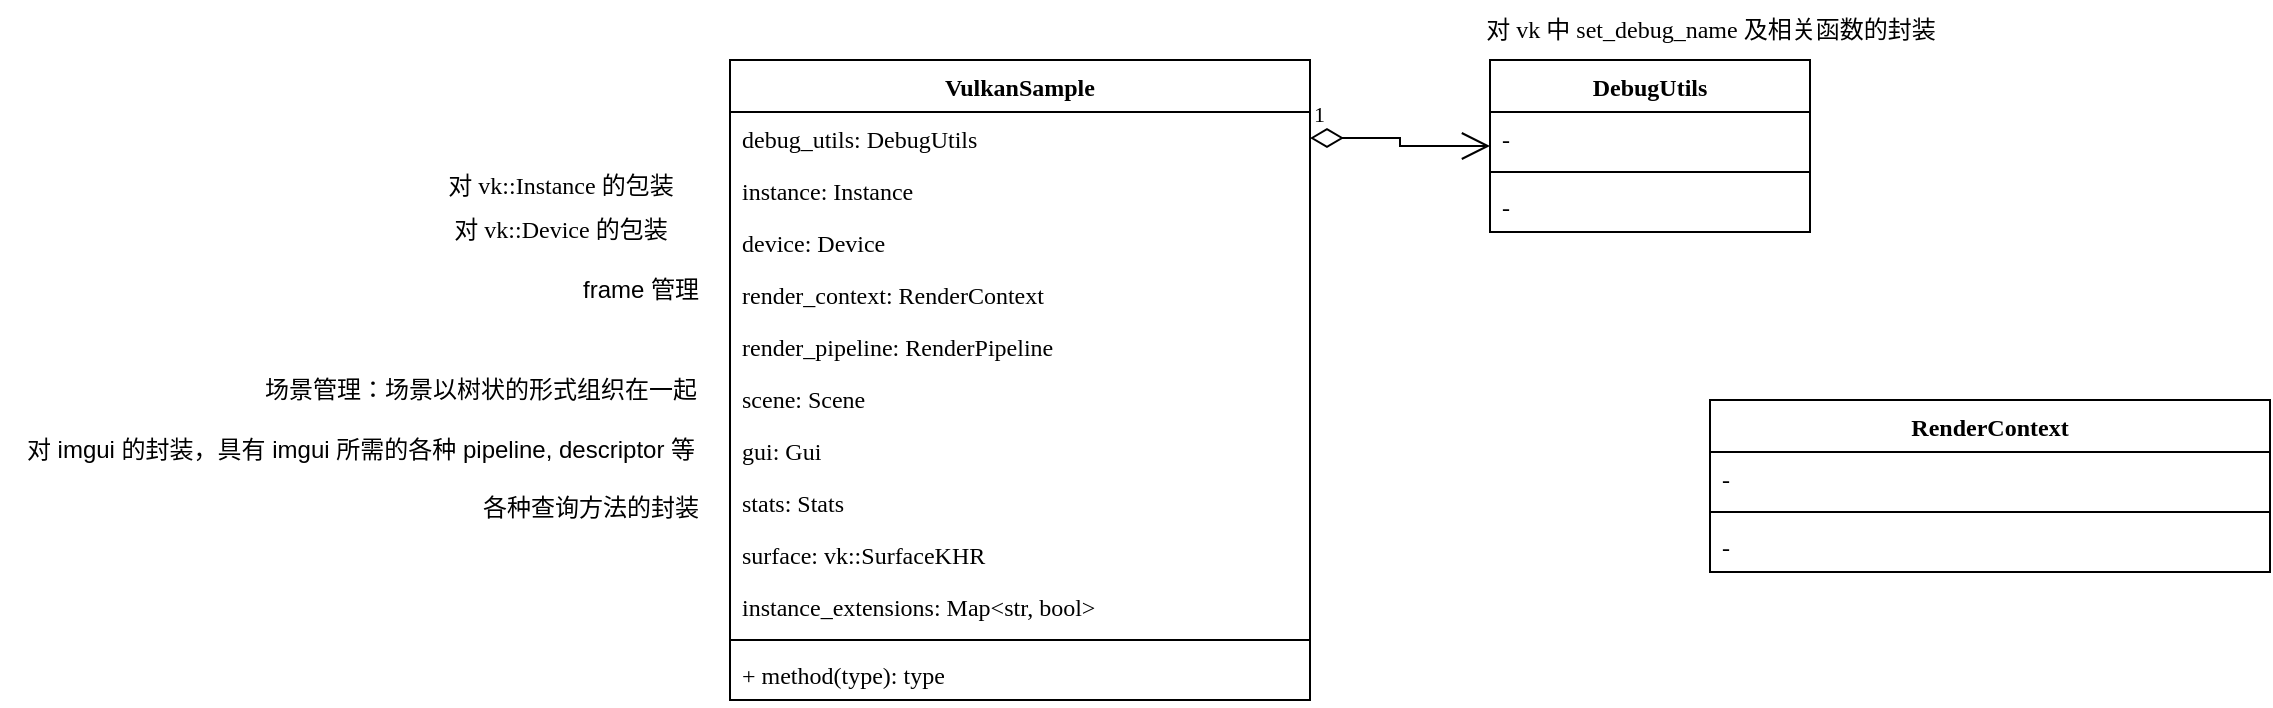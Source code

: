 <mxfile version="24.7.5">
  <diagram name="第 1 页" id="JczyEgJmKWmJgiHFJ4TO">
    <mxGraphModel dx="2146" dy="671" grid="1" gridSize="10" guides="1" tooltips="1" connect="1" arrows="1" fold="1" page="1" pageScale="1" pageWidth="1169" pageHeight="827" math="0" shadow="0">
      <root>
        <mxCell id="0" />
        <mxCell id="1" parent="0" />
        <mxCell id="sRw3bCh1nJy4MN3sXGcF-1" value="VulkanSample" style="swimlane;fontStyle=1;align=center;verticalAlign=top;childLayout=stackLayout;horizontal=1;startSize=26;horizontalStack=0;resizeParent=1;resizeParentMax=0;resizeLast=0;collapsible=1;marginBottom=0;whiteSpace=wrap;html=1;fontFamily=Lucida Console;" parent="1" vertex="1">
          <mxGeometry x="150" y="190" width="290" height="320" as="geometry" />
        </mxCell>
        <mxCell id="sRw3bCh1nJy4MN3sXGcF-2" value="debug_utils: DebugUtils" style="text;strokeColor=none;fillColor=none;align=left;verticalAlign=top;spacingLeft=4;spacingRight=4;overflow=hidden;rotatable=0;points=[[0,0.5],[1,0.5]];portConstraint=eastwest;whiteSpace=wrap;html=1;fontFamily=Lucida Console;" parent="sRw3bCh1nJy4MN3sXGcF-1" vertex="1">
          <mxGeometry y="26" width="290" height="26" as="geometry" />
        </mxCell>
        <mxCell id="sRw3bCh1nJy4MN3sXGcF-12" value="instance: Instance" style="text;strokeColor=none;fillColor=none;align=left;verticalAlign=top;spacingLeft=4;spacingRight=4;overflow=hidden;rotatable=0;points=[[0,0.5],[1,0.5]];portConstraint=eastwest;whiteSpace=wrap;html=1;fontFamily=Lucida Console;" parent="sRw3bCh1nJy4MN3sXGcF-1" vertex="1">
          <mxGeometry y="52" width="290" height="26" as="geometry" />
        </mxCell>
        <mxCell id="sRw3bCh1nJy4MN3sXGcF-14" value="device: Device" style="text;strokeColor=none;fillColor=none;align=left;verticalAlign=top;spacingLeft=4;spacingRight=4;overflow=hidden;rotatable=0;points=[[0,0.5],[1,0.5]];portConstraint=eastwest;whiteSpace=wrap;html=1;fontFamily=Lucida Console;" parent="sRw3bCh1nJy4MN3sXGcF-1" vertex="1">
          <mxGeometry y="78" width="290" height="26" as="geometry" />
        </mxCell>
        <mxCell id="sRw3bCh1nJy4MN3sXGcF-16" value="render_context: RenderContext" style="text;strokeColor=none;fillColor=none;align=left;verticalAlign=top;spacingLeft=4;spacingRight=4;overflow=hidden;rotatable=0;points=[[0,0.5],[1,0.5]];portConstraint=eastwest;whiteSpace=wrap;html=1;fontFamily=Lucida Console;" parent="sRw3bCh1nJy4MN3sXGcF-1" vertex="1">
          <mxGeometry y="104" width="290" height="26" as="geometry" />
        </mxCell>
        <mxCell id="sRw3bCh1nJy4MN3sXGcF-17" value="render_pipeline: RenderPipeline" style="text;strokeColor=none;fillColor=none;align=left;verticalAlign=top;spacingLeft=4;spacingRight=4;overflow=hidden;rotatable=0;points=[[0,0.5],[1,0.5]];portConstraint=eastwest;whiteSpace=wrap;html=1;fontFamily=Lucida Console;" parent="sRw3bCh1nJy4MN3sXGcF-1" vertex="1">
          <mxGeometry y="130" width="290" height="26" as="geometry" />
        </mxCell>
        <mxCell id="sRw3bCh1nJy4MN3sXGcF-19" value="scene: Scene" style="text;strokeColor=none;fillColor=none;align=left;verticalAlign=top;spacingLeft=4;spacingRight=4;overflow=hidden;rotatable=0;points=[[0,0.5],[1,0.5]];portConstraint=eastwest;whiteSpace=wrap;html=1;fontFamily=Lucida Console;" parent="sRw3bCh1nJy4MN3sXGcF-1" vertex="1">
          <mxGeometry y="156" width="290" height="26" as="geometry" />
        </mxCell>
        <mxCell id="sRw3bCh1nJy4MN3sXGcF-21" value="gui: Gui" style="text;strokeColor=none;fillColor=none;align=left;verticalAlign=top;spacingLeft=4;spacingRight=4;overflow=hidden;rotatable=0;points=[[0,0.5],[1,0.5]];portConstraint=eastwest;whiteSpace=wrap;html=1;fontFamily=Lucida Console;" parent="sRw3bCh1nJy4MN3sXGcF-1" vertex="1">
          <mxGeometry y="182" width="290" height="26" as="geometry" />
        </mxCell>
        <mxCell id="sRw3bCh1nJy4MN3sXGcF-23" value="stats: Stats" style="text;strokeColor=none;fillColor=none;align=left;verticalAlign=top;spacingLeft=4;spacingRight=4;overflow=hidden;rotatable=0;points=[[0,0.5],[1,0.5]];portConstraint=eastwest;whiteSpace=wrap;html=1;fontFamily=Lucida Console;" parent="sRw3bCh1nJy4MN3sXGcF-1" vertex="1">
          <mxGeometry y="208" width="290" height="26" as="geometry" />
        </mxCell>
        <mxCell id="sRw3bCh1nJy4MN3sXGcF-25" value="surface: vk::SurfaceKHR" style="text;strokeColor=none;fillColor=none;align=left;verticalAlign=top;spacingLeft=4;spacingRight=4;overflow=hidden;rotatable=0;points=[[0,0.5],[1,0.5]];portConstraint=eastwest;whiteSpace=wrap;html=1;fontFamily=Lucida Console;" parent="sRw3bCh1nJy4MN3sXGcF-1" vertex="1">
          <mxGeometry y="234" width="290" height="26" as="geometry" />
        </mxCell>
        <mxCell id="sRw3bCh1nJy4MN3sXGcF-26" value="instance_extensions: Map&amp;lt;str, bool&amp;gt;" style="text;strokeColor=none;fillColor=none;align=left;verticalAlign=top;spacingLeft=4;spacingRight=4;overflow=hidden;rotatable=0;points=[[0,0.5],[1,0.5]];portConstraint=eastwest;whiteSpace=wrap;html=1;fontFamily=Lucida Console;" parent="sRw3bCh1nJy4MN3sXGcF-1" vertex="1">
          <mxGeometry y="260" width="290" height="26" as="geometry" />
        </mxCell>
        <mxCell id="sRw3bCh1nJy4MN3sXGcF-3" value="" style="line;strokeWidth=1;fillColor=none;align=left;verticalAlign=middle;spacingTop=-1;spacingLeft=3;spacingRight=3;rotatable=0;labelPosition=right;points=[];portConstraint=eastwest;strokeColor=inherit;fontFamily=Lucida Console;" parent="sRw3bCh1nJy4MN3sXGcF-1" vertex="1">
          <mxGeometry y="286" width="290" height="8" as="geometry" />
        </mxCell>
        <mxCell id="sRw3bCh1nJy4MN3sXGcF-4" value="+ method(type): type" style="text;strokeColor=none;fillColor=none;align=left;verticalAlign=top;spacingLeft=4;spacingRight=4;overflow=hidden;rotatable=0;points=[[0,0.5],[1,0.5]];portConstraint=eastwest;whiteSpace=wrap;html=1;fontFamily=Lucida Console;" parent="sRw3bCh1nJy4MN3sXGcF-1" vertex="1">
          <mxGeometry y="294" width="290" height="26" as="geometry" />
        </mxCell>
        <mxCell id="sRw3bCh1nJy4MN3sXGcF-5" value="DebugUtils" style="swimlane;fontStyle=1;align=center;verticalAlign=top;childLayout=stackLayout;horizontal=1;startSize=26;horizontalStack=0;resizeParent=1;resizeParentMax=0;resizeLast=0;collapsible=1;marginBottom=0;whiteSpace=wrap;html=1;fontFamily=Lucida Console;" parent="1" vertex="1">
          <mxGeometry x="530" y="190" width="160" height="86" as="geometry" />
        </mxCell>
        <mxCell id="sRw3bCh1nJy4MN3sXGcF-6" value="-" style="text;strokeColor=none;fillColor=none;align=left;verticalAlign=top;spacingLeft=4;spacingRight=4;overflow=hidden;rotatable=0;points=[[0,0.5],[1,0.5]];portConstraint=eastwest;whiteSpace=wrap;html=1;fontFamily=Lucida Console;" parent="sRw3bCh1nJy4MN3sXGcF-5" vertex="1">
          <mxGeometry y="26" width="160" height="26" as="geometry" />
        </mxCell>
        <mxCell id="sRw3bCh1nJy4MN3sXGcF-7" value="" style="line;strokeWidth=1;fillColor=none;align=left;verticalAlign=middle;spacingTop=-1;spacingLeft=3;spacingRight=3;rotatable=0;labelPosition=right;points=[];portConstraint=eastwest;strokeColor=inherit;fontFamily=Lucida Console;" parent="sRw3bCh1nJy4MN3sXGcF-5" vertex="1">
          <mxGeometry y="52" width="160" height="8" as="geometry" />
        </mxCell>
        <mxCell id="sRw3bCh1nJy4MN3sXGcF-8" value="-" style="text;strokeColor=none;fillColor=none;align=left;verticalAlign=top;spacingLeft=4;spacingRight=4;overflow=hidden;rotatable=0;points=[[0,0.5],[1,0.5]];portConstraint=eastwest;whiteSpace=wrap;html=1;fontFamily=Lucida Console;" parent="sRw3bCh1nJy4MN3sXGcF-5" vertex="1">
          <mxGeometry y="60" width="160" height="26" as="geometry" />
        </mxCell>
        <mxCell id="sRw3bCh1nJy4MN3sXGcF-9" value="对 vk 中 set_debug_name 及相关函数的封装" style="text;html=1;align=center;verticalAlign=middle;resizable=0;points=[];autosize=1;strokeColor=none;fillColor=none;fontFamily=Lucida Console;" parent="1" vertex="1">
          <mxGeometry x="495" y="160" width="290" height="30" as="geometry" />
        </mxCell>
        <mxCell id="sRw3bCh1nJy4MN3sXGcF-11" value="1" style="endArrow=open;html=1;endSize=12;startArrow=diamondThin;startSize=14;startFill=0;edgeStyle=orthogonalEdgeStyle;align=left;verticalAlign=bottom;rounded=0;fontFamily=Lucida Console;" parent="1" source="sRw3bCh1nJy4MN3sXGcF-2" target="sRw3bCh1nJy4MN3sXGcF-5" edge="1">
          <mxGeometry x="-1" y="3" relative="1" as="geometry">
            <mxPoint x="360" y="220" as="sourcePoint" />
            <mxPoint x="520" y="220" as="targetPoint" />
          </mxGeometry>
        </mxCell>
        <mxCell id="sRw3bCh1nJy4MN3sXGcF-13" value="对 vk::Instance 的包装" style="text;html=1;align=center;verticalAlign=middle;resizable=0;points=[];autosize=1;strokeColor=none;fillColor=none;fontFamily=Lucida Console;" parent="1" vertex="1">
          <mxGeometry x="-20" y="238" width="170" height="30" as="geometry" />
        </mxCell>
        <mxCell id="sRw3bCh1nJy4MN3sXGcF-15" value="对 vk::Device 的包装" style="text;html=1;align=center;verticalAlign=middle;resizable=0;points=[];autosize=1;strokeColor=none;fillColor=none;fontFamily=Lucida Console;" parent="1" vertex="1">
          <mxGeometry x="-15" y="260" width="160" height="30" as="geometry" />
        </mxCell>
        <mxCell id="sRw3bCh1nJy4MN3sXGcF-18" value="frame 管理" style="text;html=1;align=center;verticalAlign=middle;resizable=0;points=[];autosize=1;strokeColor=none;fillColor=none;" parent="1" vertex="1">
          <mxGeometry x="65" y="290" width="80" height="30" as="geometry" />
        </mxCell>
        <mxCell id="sRw3bCh1nJy4MN3sXGcF-20" value="场景管理：场景以树状的形式组织在一起" style="text;html=1;align=center;verticalAlign=middle;resizable=0;points=[];autosize=1;strokeColor=none;fillColor=none;" parent="1" vertex="1">
          <mxGeometry x="-95" y="340" width="240" height="30" as="geometry" />
        </mxCell>
        <mxCell id="sRw3bCh1nJy4MN3sXGcF-22" value="对 imgui 的封装，具有 imgui 所需的各种 pipeline, descriptor 等" style="text;html=1;align=center;verticalAlign=middle;resizable=0;points=[];autosize=1;strokeColor=none;fillColor=none;" parent="1" vertex="1">
          <mxGeometry x="-215" y="370" width="360" height="30" as="geometry" />
        </mxCell>
        <mxCell id="sRw3bCh1nJy4MN3sXGcF-24" value="各种查询方法的封装" style="text;html=1;align=center;verticalAlign=middle;resizable=0;points=[];autosize=1;strokeColor=none;fillColor=none;" parent="1" vertex="1">
          <mxGeometry x="15" y="399" width="130" height="30" as="geometry" />
        </mxCell>
        <mxCell id="sRw3bCh1nJy4MN3sXGcF-27" value="RenderContext" style="swimlane;fontStyle=1;align=center;verticalAlign=top;childLayout=stackLayout;horizontal=1;startSize=26;horizontalStack=0;resizeParent=1;resizeParentMax=0;resizeLast=0;collapsible=1;marginBottom=0;whiteSpace=wrap;html=1;fontFamily=Lucida Console;" parent="1" vertex="1">
          <mxGeometry x="640" y="360" width="280" height="86" as="geometry" />
        </mxCell>
        <mxCell id="sRw3bCh1nJy4MN3sXGcF-28" value="-" style="text;strokeColor=none;fillColor=none;align=left;verticalAlign=top;spacingLeft=4;spacingRight=4;overflow=hidden;rotatable=0;points=[[0,0.5],[1,0.5]];portConstraint=eastwest;whiteSpace=wrap;html=1;fontFamily=Lucida Console;" parent="sRw3bCh1nJy4MN3sXGcF-27" vertex="1">
          <mxGeometry y="26" width="280" height="26" as="geometry" />
        </mxCell>
        <mxCell id="sRw3bCh1nJy4MN3sXGcF-29" value="" style="line;strokeWidth=1;fillColor=none;align=left;verticalAlign=middle;spacingTop=-1;spacingLeft=3;spacingRight=3;rotatable=0;labelPosition=right;points=[];portConstraint=eastwest;strokeColor=inherit;fontFamily=Lucida Console;" parent="sRw3bCh1nJy4MN3sXGcF-27" vertex="1">
          <mxGeometry y="52" width="280" height="8" as="geometry" />
        </mxCell>
        <mxCell id="sRw3bCh1nJy4MN3sXGcF-30" value="-" style="text;strokeColor=none;fillColor=none;align=left;verticalAlign=top;spacingLeft=4;spacingRight=4;overflow=hidden;rotatable=0;points=[[0,0.5],[1,0.5]];portConstraint=eastwest;whiteSpace=wrap;html=1;fontFamily=Lucida Console;" parent="sRw3bCh1nJy4MN3sXGcF-27" vertex="1">
          <mxGeometry y="60" width="280" height="26" as="geometry" />
        </mxCell>
      </root>
    </mxGraphModel>
  </diagram>
</mxfile>

